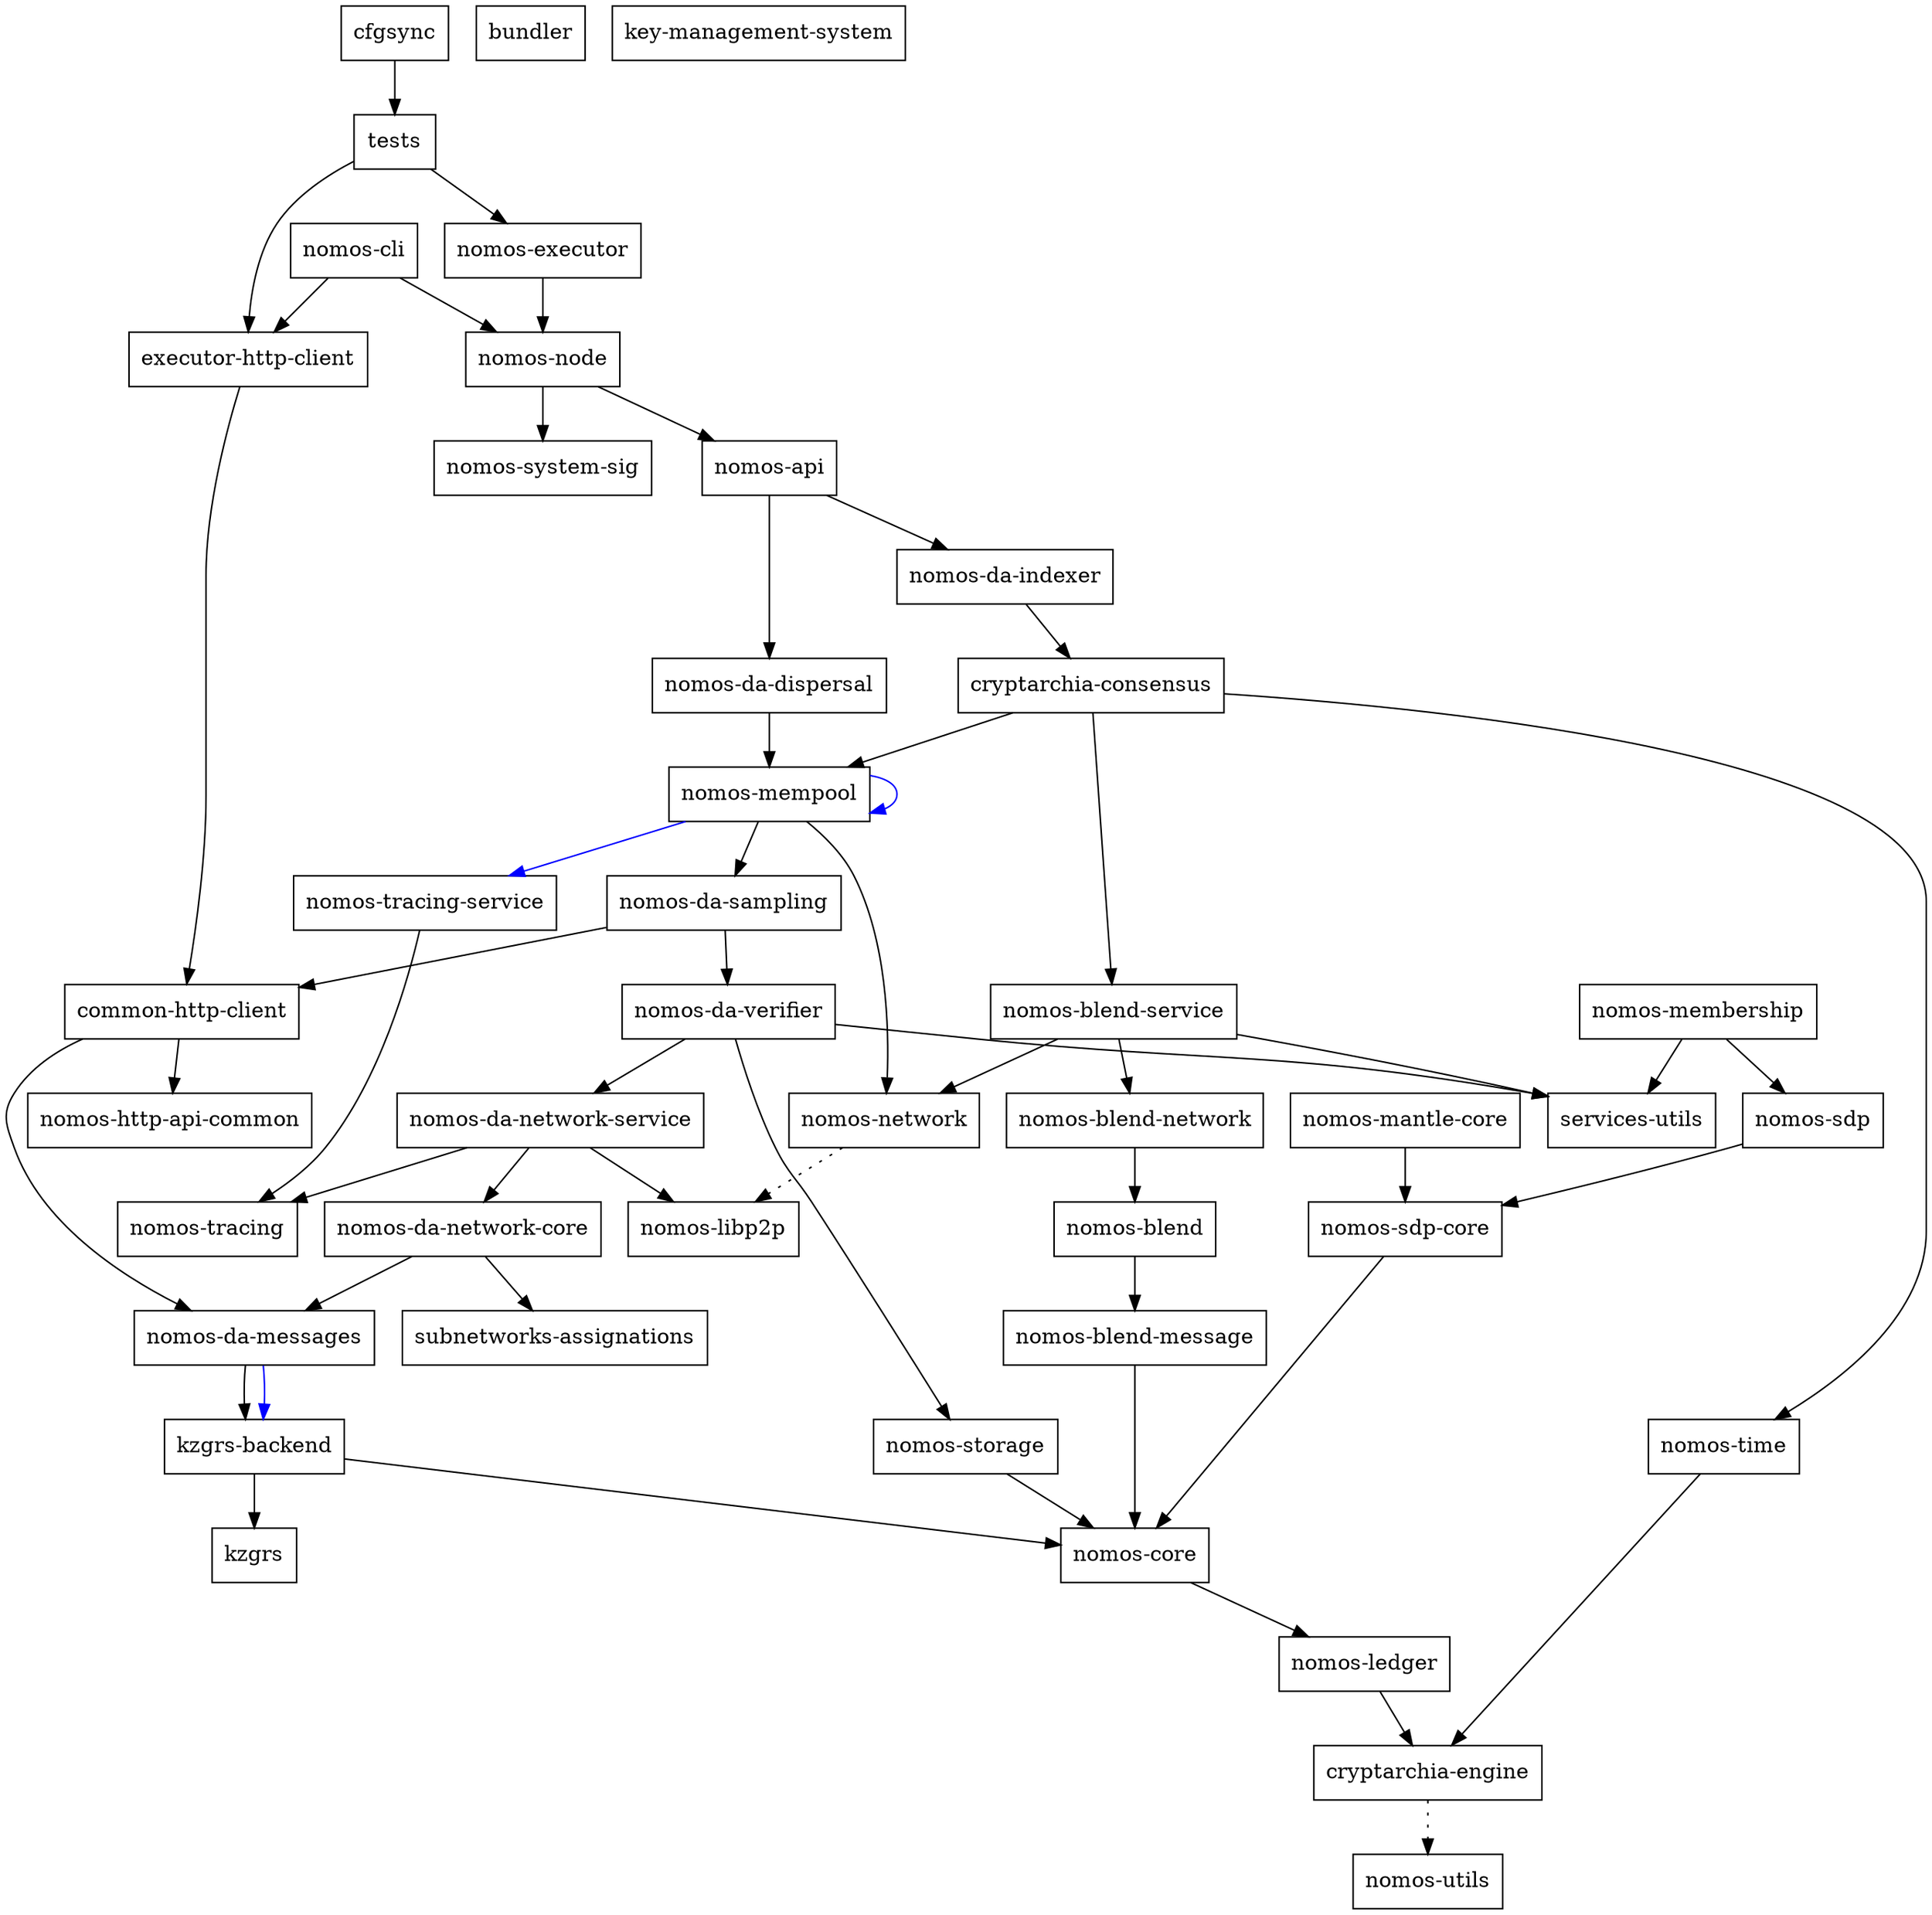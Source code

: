 digraph {
    0 [ label = "cryptarchia-engine" shape = box]
    1 [ label = "nomos-utils" shape = box]
    2 [ label = "nomos-ledger" shape = box]
    3 [ label = "nomos-http-api-common" shape = box]
    4 [ label = "nomos-executor" shape = box]
    5 [ label = "kzgrs-backend" shape = box]
    6 [ label = "kzgrs" shape = box]
    7 [ label = "nomos-core" shape = box]
    8 [ label = "nomos-api" shape = box]
    9 [ label = "cryptarchia-consensus" shape = box]
    10 [ label = "nomos-blend-service" shape = box]
    11 [ label = "nomos-blend" shape = box]
    12 [ label = "nomos-blend-message" shape = box]
    13 [ label = "nomos-blend-network" shape = box]
    14 [ label = "nomos-libp2p" shape = box]
    15 [ label = "nomos-network" shape = box]
    16 [ label = "services-utils" shape = box]
    17 [ label = "nomos-da-sampling" shape = box]
    18 [ label = "common-http-client" shape = box]
    19 [ label = "nomos-da-messages" shape = box]
    20 [ label = "nomos-da-network-core" shape = box]
    21 [ label = "subnetworks-assignations" shape = box]
    22 [ label = "nomos-da-network-service" shape = box]
    23 [ label = "nomos-tracing" shape = box]
    24 [ label = "nomos-da-verifier" shape = box]
    25 [ label = "nomos-storage" shape = box]
    26 [ label = "nomos-mempool" shape = box]
    27 [ label = "nomos-tracing-service" shape = box]
    28 [ label = "nomos-time" shape = box]
    29 [ label = "nomos-da-dispersal" shape = box]
    30 [ label = "nomos-da-indexer" shape = box]
    31 [ label = "nomos-node" shape = box]
    32 [ label = "nomos-system-sig" shape = box]
    33 [ label = "executor-http-client" shape = box]
    34 [ label = "bundler" shape = box]
    35 [ label = "nomos-cli" shape = box]
    36 [ label = "nomos-mantle-core" shape = box]
    37 [ label = "nomos-sdp-core" shape = box]
    38 [ label = "key-management-system" shape = box]
    39 [ label = "nomos-membership" shape = box]
    40 [ label = "nomos-sdp" shape = box]
    41 [ label = "cfgsync" shape = box]
    42 [ label = "tests" shape = box]
    0 -> 1 [ style = dotted]
    2 -> 0 [ ]
    4 -> 31 [ ]
    5 -> 6 [ ]
    5 -> 7 [ ]
    7 -> 2 [ ]
    8 -> 29 [ ]
    8 -> 30 [ ]
    9 -> 10 [ ]
    9 -> 26 [ ]
    9 -> 28 [ ]
    10 -> 13 [ ]
    10 -> 15 [ ]
    10 -> 16 [ ]
    11 -> 12 [ ]
    12 -> 7 [ ]
    13 -> 11 [ ]
    15 -> 14 [ style = dotted]
    17 -> 18 [ ]
    17 -> 24 [ ]
    18 -> 19 [ ]
    18 -> 3 [ ]
    19 -> 5 [ ]
    19 -> 5 [ color = blue]
    20 -> 19 [ ]
    20 -> 21 [ ]
    22 -> 20 [ ]
    22 -> 14 [ ]
    22 -> 23 [ ]
    24 -> 22 [ ]
    24 -> 25 [ ]
    24 -> 16 [ ]
    25 -> 7 [ ]
    26 -> 17 [ ]
    26 -> 26 [ color = blue]
    26 -> 15 [ ]
    26 -> 27 [ color = blue]
    27 -> 23 [ ]
    28 -> 0 [ ]
    29 -> 26 [ ]
    30 -> 9 [ ]
    31 -> 8 [ ]
    31 -> 32 [ ]
    33 -> 18 [ ]
    35 -> 33 [ ]
    35 -> 31 [ ]
    36 -> 37 [ ]
    37 -> 7 [ ]
    39 -> 40 [ ]
    39 -> 16 [ ]
    40 -> 37 [ ]
    41 -> 42 [ ]
    42 -> 33 [ ]
    42 -> 4 [ ]
}


